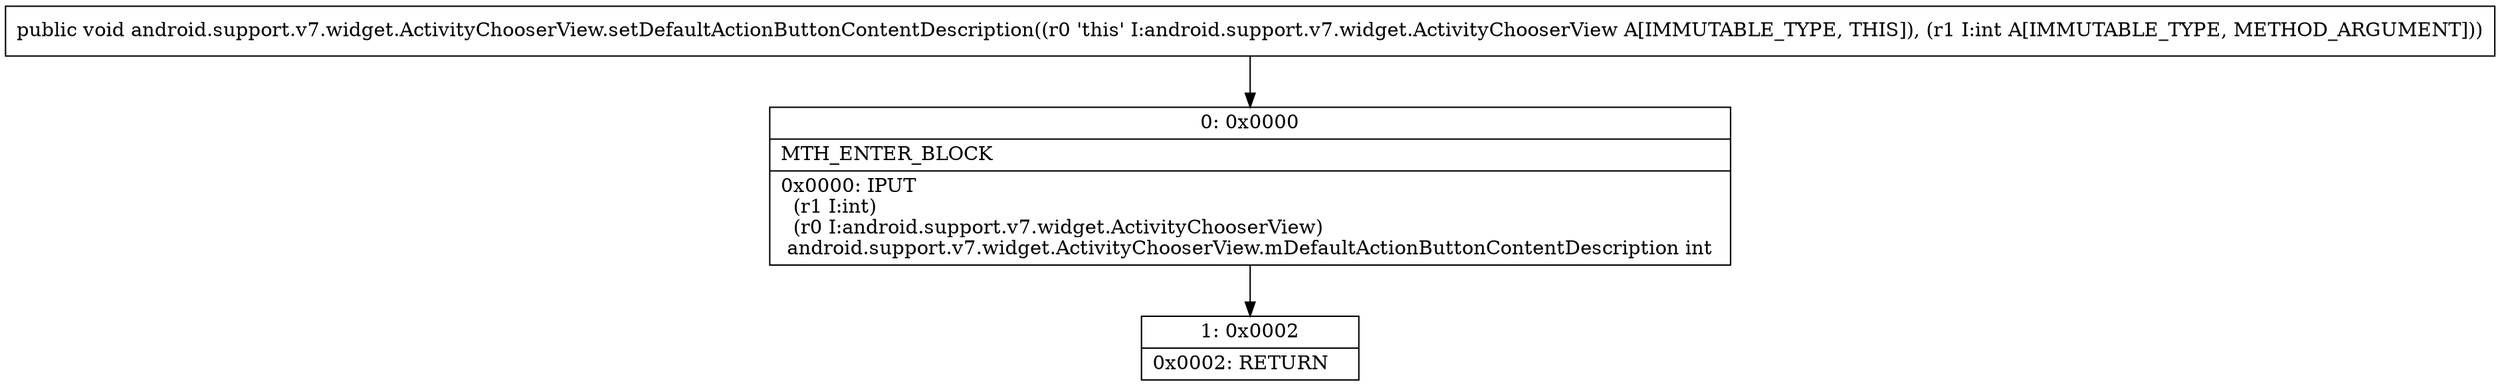 digraph "CFG forandroid.support.v7.widget.ActivityChooserView.setDefaultActionButtonContentDescription(I)V" {
Node_0 [shape=record,label="{0\:\ 0x0000|MTH_ENTER_BLOCK\l|0x0000: IPUT  \l  (r1 I:int)\l  (r0 I:android.support.v7.widget.ActivityChooserView)\l android.support.v7.widget.ActivityChooserView.mDefaultActionButtonContentDescription int \l}"];
Node_1 [shape=record,label="{1\:\ 0x0002|0x0002: RETURN   \l}"];
MethodNode[shape=record,label="{public void android.support.v7.widget.ActivityChooserView.setDefaultActionButtonContentDescription((r0 'this' I:android.support.v7.widget.ActivityChooserView A[IMMUTABLE_TYPE, THIS]), (r1 I:int A[IMMUTABLE_TYPE, METHOD_ARGUMENT])) }"];
MethodNode -> Node_0;
Node_0 -> Node_1;
}

